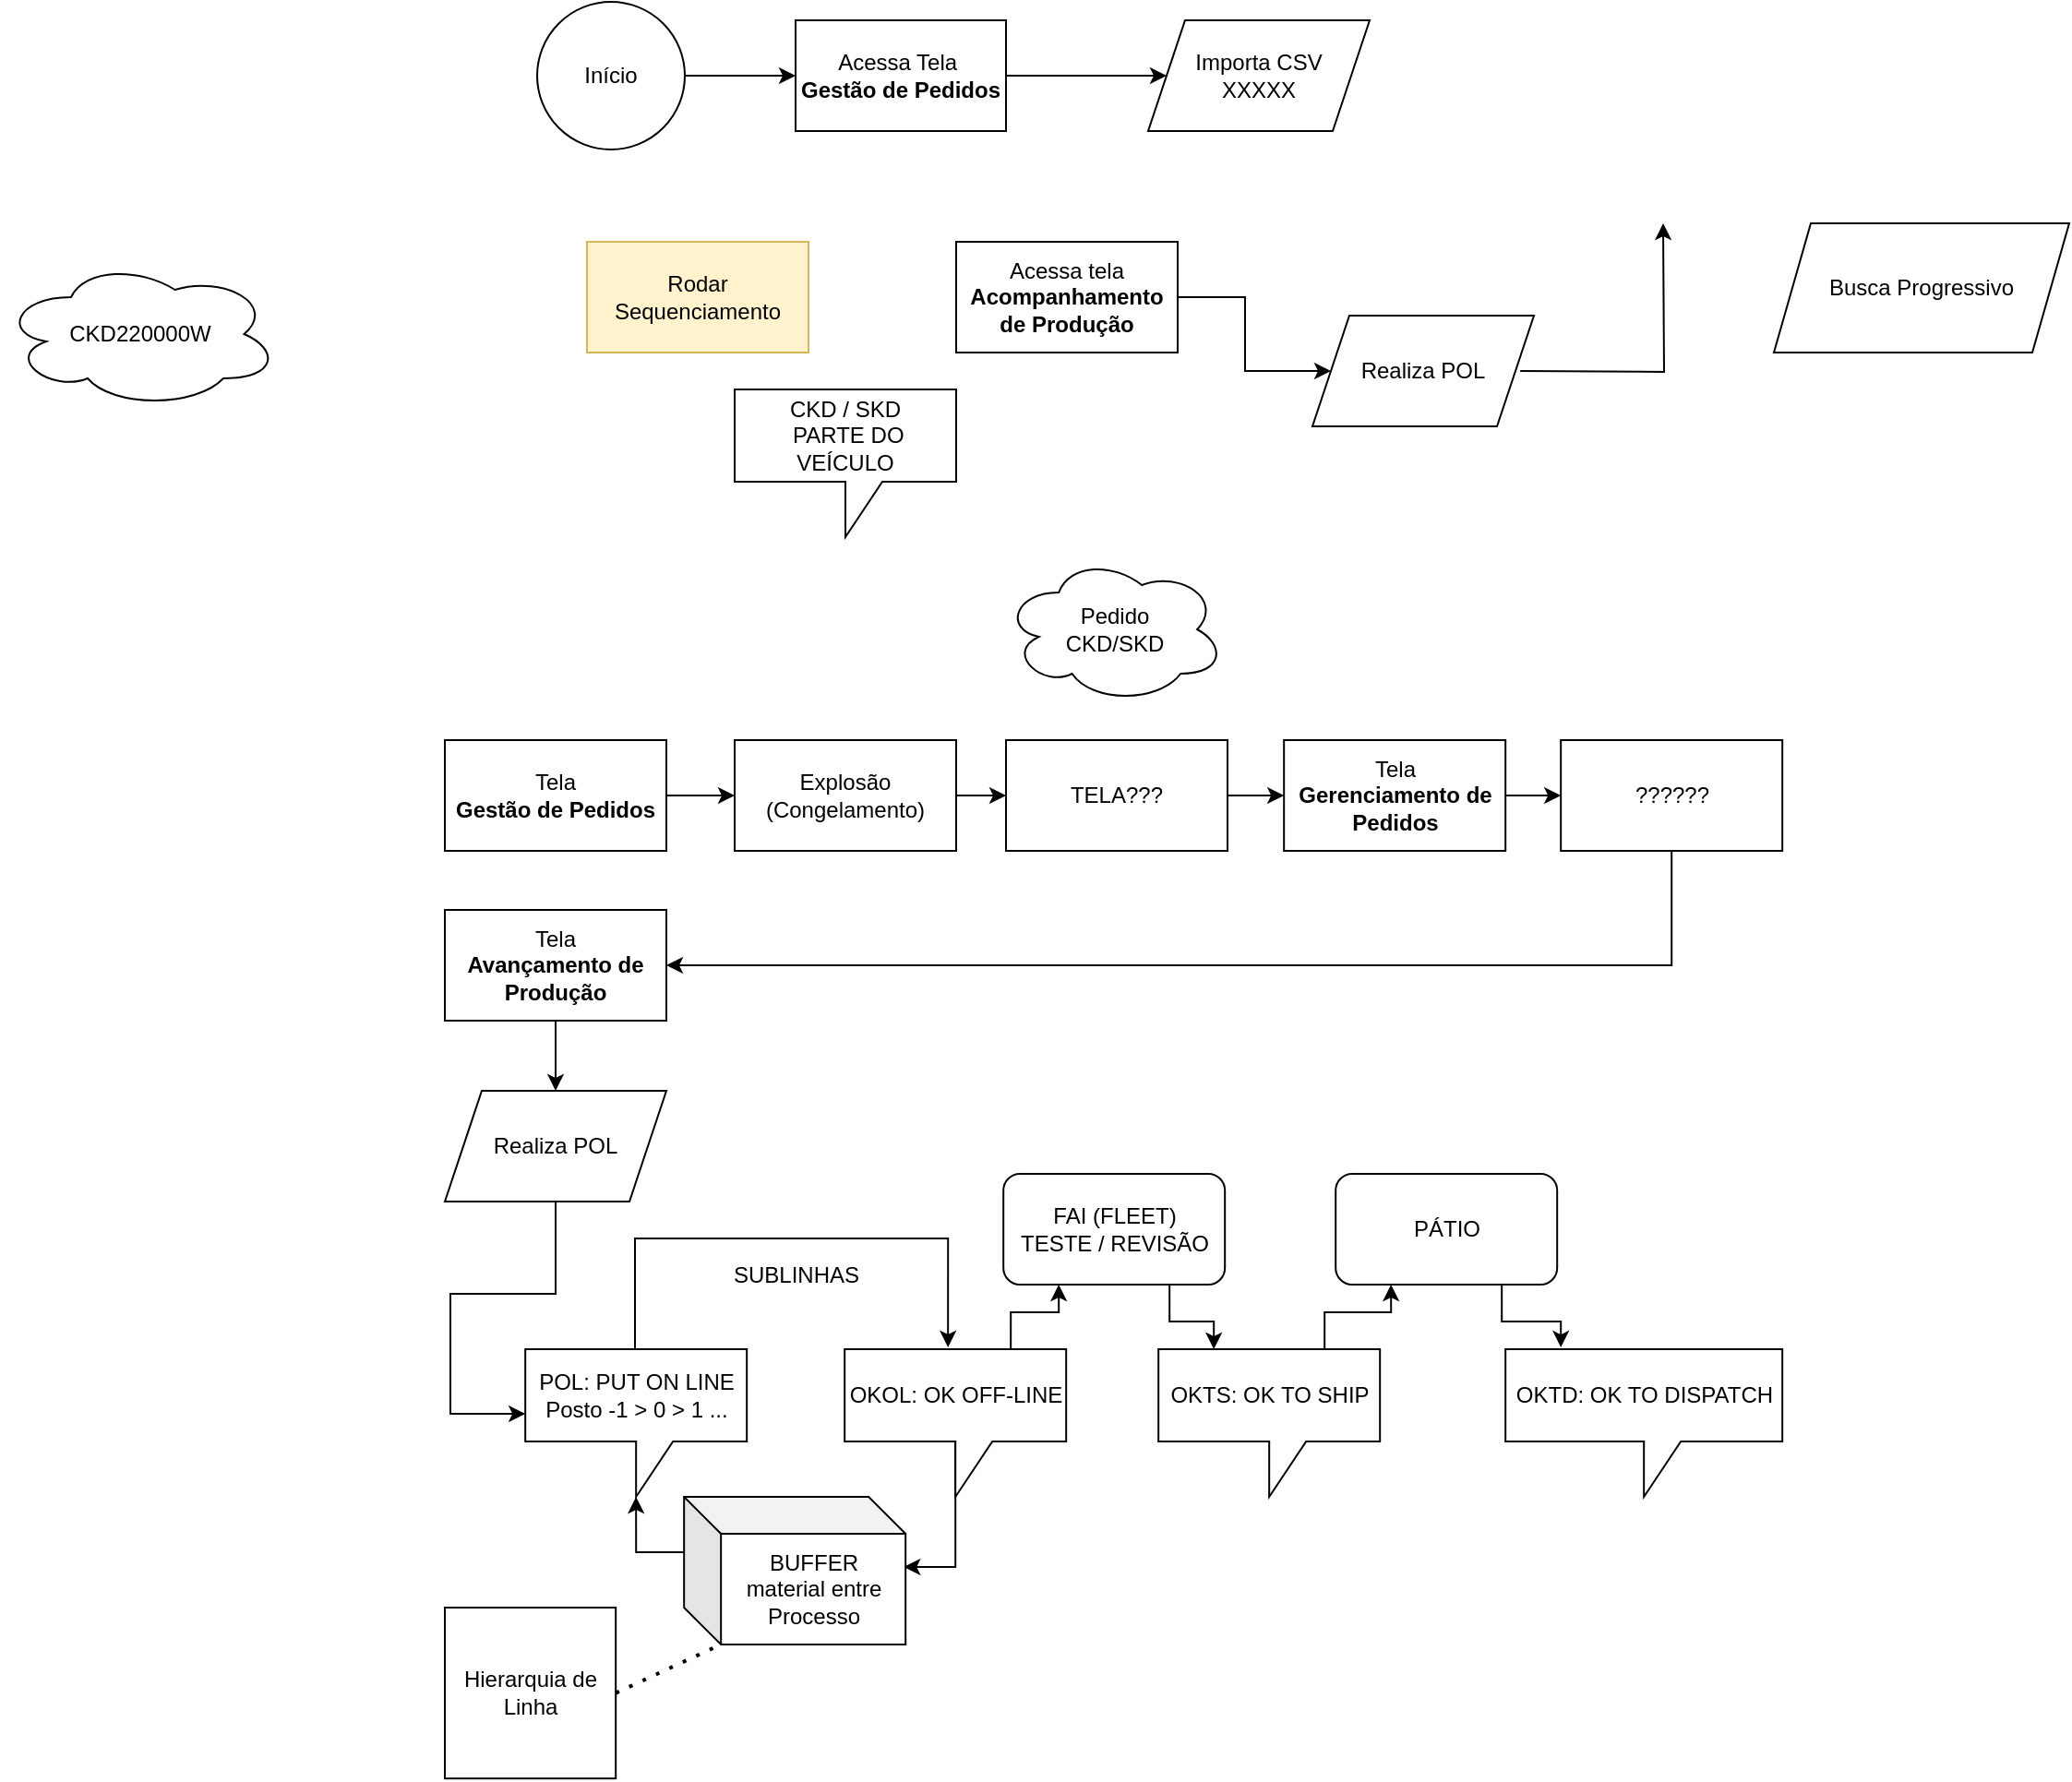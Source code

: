 <mxfile version="18.0.3" type="github">
  <diagram id="evBmH3DxZzRIW_SZbfuo" name="Page-1">
    <mxGraphModel dx="2249" dy="744" grid="1" gridSize="10" guides="1" tooltips="1" connect="1" arrows="1" fold="1" page="1" pageScale="1" pageWidth="827" pageHeight="1169" background="none" math="0" shadow="0">
      <root>
        <mxCell id="0" />
        <mxCell id="1" parent="0" />
        <mxCell id="WLIiBSTA3t1K0xC4Iqjj-14" style="edgeStyle=orthogonalEdgeStyle;rounded=0;orthogonalLoop=1;jettySize=auto;html=1;exitX=1;exitY=0.5;exitDx=0;exitDy=0;" edge="1" parent="1" source="WLIiBSTA3t1K0xC4Iqjj-11" target="WLIiBSTA3t1K0xC4Iqjj-12">
          <mxGeometry relative="1" as="geometry" />
        </mxCell>
        <mxCell id="WLIiBSTA3t1K0xC4Iqjj-11" value="Início" style="ellipse;whiteSpace=wrap;html=1;aspect=fixed;" vertex="1" parent="1">
          <mxGeometry x="100" y="80" width="80" height="80" as="geometry" />
        </mxCell>
        <mxCell id="WLIiBSTA3t1K0xC4Iqjj-16" value="" style="edgeStyle=orthogonalEdgeStyle;rounded=0;orthogonalLoop=1;jettySize=auto;html=1;" edge="1" parent="1" source="WLIiBSTA3t1K0xC4Iqjj-12" target="WLIiBSTA3t1K0xC4Iqjj-15">
          <mxGeometry relative="1" as="geometry" />
        </mxCell>
        <mxCell id="WLIiBSTA3t1K0xC4Iqjj-12" value="&lt;div&gt;Acessa Tela&amp;nbsp;&lt;/div&gt;&lt;div&gt;&lt;b&gt;Gestão de Pedidos&lt;/b&gt;&lt;br&gt;&lt;/div&gt;" style="whiteSpace=wrap;html=1;" vertex="1" parent="1">
          <mxGeometry x="240" y="90" width="114" height="60" as="geometry" />
        </mxCell>
        <mxCell id="WLIiBSTA3t1K0xC4Iqjj-15" value="&lt;div&gt;Importa CSV &lt;br&gt;&lt;/div&gt;&lt;div&gt;XXXXX&lt;/div&gt;" style="shape=parallelogram;perimeter=parallelogramPerimeter;whiteSpace=wrap;html=1;fixedSize=1;" vertex="1" parent="1">
          <mxGeometry x="431" y="90" width="120" height="60" as="geometry" />
        </mxCell>
        <mxCell id="WLIiBSTA3t1K0xC4Iqjj-19" value="Rodar Sequenciamento" style="rounded=0;whiteSpace=wrap;html=1;fillColor=#fff2cc;strokeColor=#d6b656;" vertex="1" parent="1">
          <mxGeometry x="127" y="210" width="120" height="60" as="geometry" />
        </mxCell>
        <mxCell id="WLIiBSTA3t1K0xC4Iqjj-23" value="" style="edgeStyle=orthogonalEdgeStyle;rounded=0;orthogonalLoop=1;jettySize=auto;html=1;" edge="1" parent="1" source="WLIiBSTA3t1K0xC4Iqjj-21" target="WLIiBSTA3t1K0xC4Iqjj-22">
          <mxGeometry relative="1" as="geometry" />
        </mxCell>
        <mxCell id="WLIiBSTA3t1K0xC4Iqjj-21" value="&lt;div&gt;Acessa tela&lt;/div&gt;&lt;div&gt;&lt;b&gt;&lt;font style=&quot;font-size: 12px;&quot;&gt;Acompanhamento de Produção&lt;/font&gt;&lt;/b&gt;&lt;/div&gt;" style="rounded=0;whiteSpace=wrap;html=1;" vertex="1" parent="1">
          <mxGeometry x="327" y="210" width="120" height="60" as="geometry" />
        </mxCell>
        <mxCell id="WLIiBSTA3t1K0xC4Iqjj-25" value="" style="edgeStyle=orthogonalEdgeStyle;rounded=0;orthogonalLoop=1;jettySize=auto;html=1;" edge="1" parent="1">
          <mxGeometry relative="1" as="geometry">
            <mxPoint x="632.59" y="280" as="sourcePoint" />
            <mxPoint x="710" y="200" as="targetPoint" />
          </mxGeometry>
        </mxCell>
        <mxCell id="WLIiBSTA3t1K0xC4Iqjj-22" value="Realiza POL" style="shape=parallelogram;perimeter=parallelogramPerimeter;whiteSpace=wrap;html=1;fixedSize=1;rounded=0;" vertex="1" parent="1">
          <mxGeometry x="520" y="250" width="120" height="60" as="geometry" />
        </mxCell>
        <mxCell id="WLIiBSTA3t1K0xC4Iqjj-24" value="Busca Progressivo" style="shape=parallelogram;perimeter=parallelogramPerimeter;whiteSpace=wrap;html=1;fixedSize=1;rounded=0;" vertex="1" parent="1">
          <mxGeometry x="770" y="200" width="160" height="70" as="geometry" />
        </mxCell>
        <mxCell id="WLIiBSTA3t1K0xC4Iqjj-26" value="" style="shape=image;verticalLabelPosition=bottom;labelBackgroundColor=default;verticalAlign=top;aspect=fixed;imageAspect=0;image=https://mmshom.cnhindustrial.ind.br:4485/imgs/lupa.png;" vertex="1" parent="1">
          <mxGeometry x="875.59" y="210" width="22" height="22" as="geometry" />
        </mxCell>
        <mxCell id="WLIiBSTA3t1K0xC4Iqjj-29" value="" style="shape=image;verticalLabelPosition=bottom;labelBackgroundColor=default;verticalAlign=top;aspect=fixed;imageAspect=0;image=https://mmshom.cnhindustrial.ind.br:4485/imgs/okokol.png;" vertex="1" parent="1">
          <mxGeometry x="342.59" y="870" width="30" height="36.34" as="geometry" />
        </mxCell>
        <mxCell id="WLIiBSTA3t1K0xC4Iqjj-40" style="edgeStyle=orthogonalEdgeStyle;rounded=0;orthogonalLoop=1;jettySize=auto;html=1;exitX=0.75;exitY=0;exitDx=0;exitDy=0;exitPerimeter=0;fontSize=12;" edge="1" parent="1" source="WLIiBSTA3t1K0xC4Iqjj-31">
          <mxGeometry relative="1" as="geometry">
            <mxPoint x="322.59" y="809" as="targetPoint" />
            <Array as="points">
              <mxPoint x="153" y="810" />
              <mxPoint x="153" y="750" />
              <mxPoint x="323" y="750" />
            </Array>
          </mxGeometry>
        </mxCell>
        <mxCell id="WLIiBSTA3t1K0xC4Iqjj-31" value="&lt;div&gt;POL: PUT ON LINE&lt;/div&gt;&lt;div&gt;Posto -1 &amp;gt; 0 &amp;gt; 1 ...&lt;br&gt;&lt;/div&gt;" style="shape=callout;whiteSpace=wrap;html=1;perimeter=calloutPerimeter;fontSize=12;" vertex="1" parent="1">
          <mxGeometry x="93.59" y="810" width="120" height="80" as="geometry" />
        </mxCell>
        <mxCell id="WLIiBSTA3t1K0xC4Iqjj-52" style="edgeStyle=orthogonalEdgeStyle;rounded=0;orthogonalLoop=1;jettySize=auto;html=1;entryX=0.992;entryY=0.475;entryDx=0;entryDy=0;entryPerimeter=0;fontSize=12;" edge="1" parent="1" source="WLIiBSTA3t1K0xC4Iqjj-32" target="WLIiBSTA3t1K0xC4Iqjj-48">
          <mxGeometry relative="1" as="geometry" />
        </mxCell>
        <mxCell id="WLIiBSTA3t1K0xC4Iqjj-71" style="edgeStyle=orthogonalEdgeStyle;rounded=0;orthogonalLoop=1;jettySize=auto;html=1;exitX=0.75;exitY=0;exitDx=0;exitDy=0;exitPerimeter=0;fontSize=12;entryX=0.25;entryY=1;entryDx=0;entryDy=0;" edge="1" parent="1" source="WLIiBSTA3t1K0xC4Iqjj-32" target="WLIiBSTA3t1K0xC4Iqjj-68">
          <mxGeometry relative="1" as="geometry" />
        </mxCell>
        <mxCell id="WLIiBSTA3t1K0xC4Iqjj-32" value="OKOL: OK OFF-LINE" style="shape=callout;whiteSpace=wrap;html=1;perimeter=calloutPerimeter;fontSize=12;" vertex="1" parent="1">
          <mxGeometry x="266.59" y="810" width="120" height="80" as="geometry" />
        </mxCell>
        <mxCell id="WLIiBSTA3t1K0xC4Iqjj-37" style="edgeStyle=orthogonalEdgeStyle;rounded=0;orthogonalLoop=1;jettySize=auto;html=1;exitX=0.75;exitY=0;exitDx=0;exitDy=0;exitPerimeter=0;entryX=0.25;entryY=1;entryDx=0;entryDy=0;fontSize=12;" edge="1" parent="1" source="WLIiBSTA3t1K0xC4Iqjj-33" target="WLIiBSTA3t1K0xC4Iqjj-73">
          <mxGeometry relative="1" as="geometry" />
        </mxCell>
        <mxCell id="WLIiBSTA3t1K0xC4Iqjj-33" value="OKTS: OK TO SHIP" style="shape=callout;whiteSpace=wrap;html=1;perimeter=calloutPerimeter;fontSize=12;" vertex="1" parent="1">
          <mxGeometry x="436.59" y="810" width="120" height="80" as="geometry" />
        </mxCell>
        <mxCell id="WLIiBSTA3t1K0xC4Iqjj-34" value="OKTD: OK TO DISPATCH" style="shape=callout;whiteSpace=wrap;html=1;perimeter=calloutPerimeter;fontSize=12;" vertex="1" parent="1">
          <mxGeometry x="624.59" y="810" width="150" height="80" as="geometry" />
        </mxCell>
        <mxCell id="WLIiBSTA3t1K0xC4Iqjj-45" value="SUBLINHAS" style="text;html=1;align=center;verticalAlign=middle;resizable=0;points=[];autosize=1;strokeColor=none;fillColor=none;fontSize=12;" vertex="1" parent="1">
          <mxGeometry x="199.59" y="760" width="80" height="20" as="geometry" />
        </mxCell>
        <mxCell id="WLIiBSTA3t1K0xC4Iqjj-46" value="&lt;div&gt;CKD / SKD&lt;/div&gt;&lt;div&gt;&amp;nbsp;PARTE DO VEÍCULO&lt;/div&gt;" style="shape=callout;whiteSpace=wrap;html=1;perimeter=calloutPerimeter;fontSize=12;" vertex="1" parent="1">
          <mxGeometry x="207.0" y="290" width="120" height="80" as="geometry" />
        </mxCell>
        <mxCell id="WLIiBSTA3t1K0xC4Iqjj-53" style="edgeStyle=orthogonalEdgeStyle;rounded=0;orthogonalLoop=1;jettySize=auto;html=1;entryX=0;entryY=0;entryDx=60;entryDy=80;entryPerimeter=0;fontSize=12;exitX=0;exitY=0;exitDx=0;exitDy=30;exitPerimeter=0;" edge="1" parent="1" source="WLIiBSTA3t1K0xC4Iqjj-48" target="WLIiBSTA3t1K0xC4Iqjj-31">
          <mxGeometry relative="1" as="geometry" />
        </mxCell>
        <mxCell id="WLIiBSTA3t1K0xC4Iqjj-48" value="&lt;div&gt;BUFFER&lt;/div&gt;&lt;div&gt;material entre&lt;/div&gt;&lt;div&gt;Processo&lt;br&gt;&lt;/div&gt;" style="shape=cube;whiteSpace=wrap;html=1;boundedLbl=1;backgroundOutline=1;darkOpacity=0.05;darkOpacity2=0.1;fontSize=12;" vertex="1" parent="1">
          <mxGeometry x="179.59" y="890" width="120" height="80" as="geometry" />
        </mxCell>
        <mxCell id="WLIiBSTA3t1K0xC4Iqjj-54" value="" style="shape=image;verticalLabelPosition=bottom;labelBackgroundColor=default;verticalAlign=top;aspect=fixed;imageAspect=0;image=https://mmshom.cnhindustrial.ind.br:4485/imgs/POL.png;" vertex="1" parent="1">
          <mxGeometry x="97.76" y="870" width="34.83" height="34.83" as="geometry" />
        </mxCell>
        <mxCell id="WLIiBSTA3t1K0xC4Iqjj-56" value="" style="edgeStyle=orthogonalEdgeStyle;rounded=0;orthogonalLoop=1;jettySize=auto;html=1;" edge="1" parent="1" source="WLIiBSTA3t1K0xC4Iqjj-57" target="WLIiBSTA3t1K0xC4Iqjj-58">
          <mxGeometry relative="1" as="geometry" />
        </mxCell>
        <mxCell id="WLIiBSTA3t1K0xC4Iqjj-57" value="&lt;div&gt;Tela&lt;/div&gt;&lt;div&gt;&lt;b&gt;&lt;font style=&quot;font-size: 12px;&quot;&gt;Avançamento de Produção&lt;/font&gt;&lt;/b&gt;&lt;/div&gt;" style="rounded=0;whiteSpace=wrap;html=1;" vertex="1" parent="1">
          <mxGeometry x="50" y="572" width="120" height="60" as="geometry" />
        </mxCell>
        <mxCell id="WLIiBSTA3t1K0xC4Iqjj-59" style="edgeStyle=orthogonalEdgeStyle;rounded=0;orthogonalLoop=1;jettySize=auto;html=1;entryX=0;entryY=0.438;entryDx=0;entryDy=0;entryPerimeter=0;fontSize=12;" edge="1" parent="1" source="WLIiBSTA3t1K0xC4Iqjj-58" target="WLIiBSTA3t1K0xC4Iqjj-31">
          <mxGeometry relative="1" as="geometry">
            <Array as="points">
              <mxPoint x="110" y="780" />
              <mxPoint x="53" y="780" />
              <mxPoint x="53" y="845" />
            </Array>
          </mxGeometry>
        </mxCell>
        <mxCell id="WLIiBSTA3t1K0xC4Iqjj-58" value="Realiza POL" style="shape=parallelogram;perimeter=parallelogramPerimeter;whiteSpace=wrap;html=1;fixedSize=1;rounded=0;" vertex="1" parent="1">
          <mxGeometry x="50" y="670" width="120" height="60" as="geometry" />
        </mxCell>
        <mxCell id="WLIiBSTA3t1K0xC4Iqjj-61" value="&lt;div&gt;Pedido&lt;/div&gt;&lt;div&gt;CKD/SKD&lt;br&gt;&lt;/div&gt;" style="ellipse;shape=cloud;whiteSpace=wrap;html=1;fontSize=12;" vertex="1" parent="1">
          <mxGeometry x="352.59" y="380" width="120" height="80" as="geometry" />
        </mxCell>
        <mxCell id="WLIiBSTA3t1K0xC4Iqjj-63" value="Hierarquia de Linha" style="whiteSpace=wrap;html=1;aspect=fixed;fontSize=12;" vertex="1" parent="1">
          <mxGeometry x="50" y="950" width="92.59" height="92.59" as="geometry" />
        </mxCell>
        <mxCell id="WLIiBSTA3t1K0xC4Iqjj-66" value="" style="endArrow=none;dashed=1;html=1;dashPattern=1 3;strokeWidth=2;rounded=0;fontSize=12;entryX=0;entryY=0;entryDx=20;entryDy=80;entryPerimeter=0;exitX=1;exitY=0.5;exitDx=0;exitDy=0;" edge="1" parent="1" source="WLIiBSTA3t1K0xC4Iqjj-63" target="WLIiBSTA3t1K0xC4Iqjj-48">
          <mxGeometry width="50" height="50" relative="1" as="geometry">
            <mxPoint x="232.59" y="1050" as="sourcePoint" />
            <mxPoint x="282.59" y="1000" as="targetPoint" />
          </mxGeometry>
        </mxCell>
        <mxCell id="WLIiBSTA3t1K0xC4Iqjj-72" style="edgeStyle=orthogonalEdgeStyle;rounded=0;orthogonalLoop=1;jettySize=auto;html=1;exitX=0.75;exitY=1;exitDx=0;exitDy=0;entryX=0.25;entryY=0;entryDx=0;entryDy=0;entryPerimeter=0;fontSize=12;" edge="1" parent="1" source="WLIiBSTA3t1K0xC4Iqjj-68" target="WLIiBSTA3t1K0xC4Iqjj-33">
          <mxGeometry relative="1" as="geometry" />
        </mxCell>
        <mxCell id="WLIiBSTA3t1K0xC4Iqjj-68" value="&lt;div&gt;FAI (FLEET)&lt;/div&gt;&lt;div&gt;TESTE / REVISÃO&lt;br&gt;&lt;/div&gt;" style="rounded=1;whiteSpace=wrap;html=1;fontSize=12;" vertex="1" parent="1">
          <mxGeometry x="352.59" y="715" width="120" height="60" as="geometry" />
        </mxCell>
        <mxCell id="WLIiBSTA3t1K0xC4Iqjj-74" style="edgeStyle=orthogonalEdgeStyle;rounded=0;orthogonalLoop=1;jettySize=auto;html=1;exitX=0.75;exitY=1;exitDx=0;exitDy=0;entryX=0.2;entryY=-0.012;entryDx=0;entryDy=0;entryPerimeter=0;fontSize=12;" edge="1" parent="1" source="WLIiBSTA3t1K0xC4Iqjj-73" target="WLIiBSTA3t1K0xC4Iqjj-34">
          <mxGeometry relative="1" as="geometry" />
        </mxCell>
        <mxCell id="WLIiBSTA3t1K0xC4Iqjj-73" value="PÁTIO" style="rounded=1;whiteSpace=wrap;html=1;fontSize=12;" vertex="1" parent="1">
          <mxGeometry x="532.59" y="715" width="120" height="60" as="geometry" />
        </mxCell>
        <mxCell id="WLIiBSTA3t1K0xC4Iqjj-82" style="edgeStyle=orthogonalEdgeStyle;rounded=0;orthogonalLoop=1;jettySize=auto;html=1;fontSize=12;" edge="1" parent="1" source="WLIiBSTA3t1K0xC4Iqjj-76" target="WLIiBSTA3t1K0xC4Iqjj-77">
          <mxGeometry relative="1" as="geometry" />
        </mxCell>
        <mxCell id="WLIiBSTA3t1K0xC4Iqjj-76" value="&lt;div&gt;Tela&lt;/div&gt;&lt;div&gt;&lt;b&gt;Gestão de Pedidos&lt;/b&gt;&lt;br&gt;&lt;/div&gt;" style="rounded=0;whiteSpace=wrap;html=1;fontSize=12;" vertex="1" parent="1">
          <mxGeometry x="50" y="480" width="120" height="60" as="geometry" />
        </mxCell>
        <mxCell id="WLIiBSTA3t1K0xC4Iqjj-85" value="" style="edgeStyle=orthogonalEdgeStyle;rounded=0;orthogonalLoop=1;jettySize=auto;html=1;fontSize=12;" edge="1" parent="1" source="WLIiBSTA3t1K0xC4Iqjj-77" target="WLIiBSTA3t1K0xC4Iqjj-84">
          <mxGeometry relative="1" as="geometry" />
        </mxCell>
        <mxCell id="WLIiBSTA3t1K0xC4Iqjj-77" value="&lt;div&gt;Explosão &lt;br&gt;&lt;/div&gt;&lt;div&gt;(Congelamento)&lt;br&gt;&lt;/div&gt;" style="rounded=0;whiteSpace=wrap;html=1;fontSize=12;" vertex="1" parent="1">
          <mxGeometry x="207" y="480" width="120" height="60" as="geometry" />
        </mxCell>
        <mxCell id="WLIiBSTA3t1K0xC4Iqjj-83" value="CKD220000W" style="ellipse;shape=cloud;whiteSpace=wrap;html=1;fontSize=12;" vertex="1" parent="1">
          <mxGeometry x="-190" y="220" width="150" height="80" as="geometry" />
        </mxCell>
        <mxCell id="WLIiBSTA3t1K0xC4Iqjj-87" value="" style="edgeStyle=orthogonalEdgeStyle;rounded=0;orthogonalLoop=1;jettySize=auto;html=1;fontSize=12;" edge="1" parent="1" source="WLIiBSTA3t1K0xC4Iqjj-84" target="WLIiBSTA3t1K0xC4Iqjj-86">
          <mxGeometry relative="1" as="geometry" />
        </mxCell>
        <mxCell id="WLIiBSTA3t1K0xC4Iqjj-84" value="TELA???" style="whiteSpace=wrap;html=1;rounded=0;" vertex="1" parent="1">
          <mxGeometry x="354" y="480" width="120" height="60" as="geometry" />
        </mxCell>
        <mxCell id="WLIiBSTA3t1K0xC4Iqjj-89" value="" style="edgeStyle=orthogonalEdgeStyle;rounded=0;orthogonalLoop=1;jettySize=auto;html=1;fontSize=12;" edge="1" parent="1" source="WLIiBSTA3t1K0xC4Iqjj-86" target="WLIiBSTA3t1K0xC4Iqjj-88">
          <mxGeometry relative="1" as="geometry" />
        </mxCell>
        <mxCell id="WLIiBSTA3t1K0xC4Iqjj-86" value="&lt;div&gt;Tela&lt;/div&gt;&lt;div&gt;&lt;b&gt;Gerenciamento de Pedidos &lt;/b&gt;&lt;/div&gt;" style="whiteSpace=wrap;html=1;rounded=0;" vertex="1" parent="1">
          <mxGeometry x="504.59" y="480" width="120" height="60" as="geometry" />
        </mxCell>
        <mxCell id="WLIiBSTA3t1K0xC4Iqjj-90" style="edgeStyle=orthogonalEdgeStyle;rounded=0;orthogonalLoop=1;jettySize=auto;html=1;entryX=1;entryY=0.5;entryDx=0;entryDy=0;fontSize=12;" edge="1" parent="1" source="WLIiBSTA3t1K0xC4Iqjj-88" target="WLIiBSTA3t1K0xC4Iqjj-57">
          <mxGeometry relative="1" as="geometry">
            <Array as="points">
              <mxPoint x="715" y="602" />
            </Array>
          </mxGeometry>
        </mxCell>
        <mxCell id="WLIiBSTA3t1K0xC4Iqjj-88" value="??????" style="whiteSpace=wrap;html=1;rounded=0;" vertex="1" parent="1">
          <mxGeometry x="654.59" y="480" width="120" height="60" as="geometry" />
        </mxCell>
      </root>
    </mxGraphModel>
  </diagram>
</mxfile>
